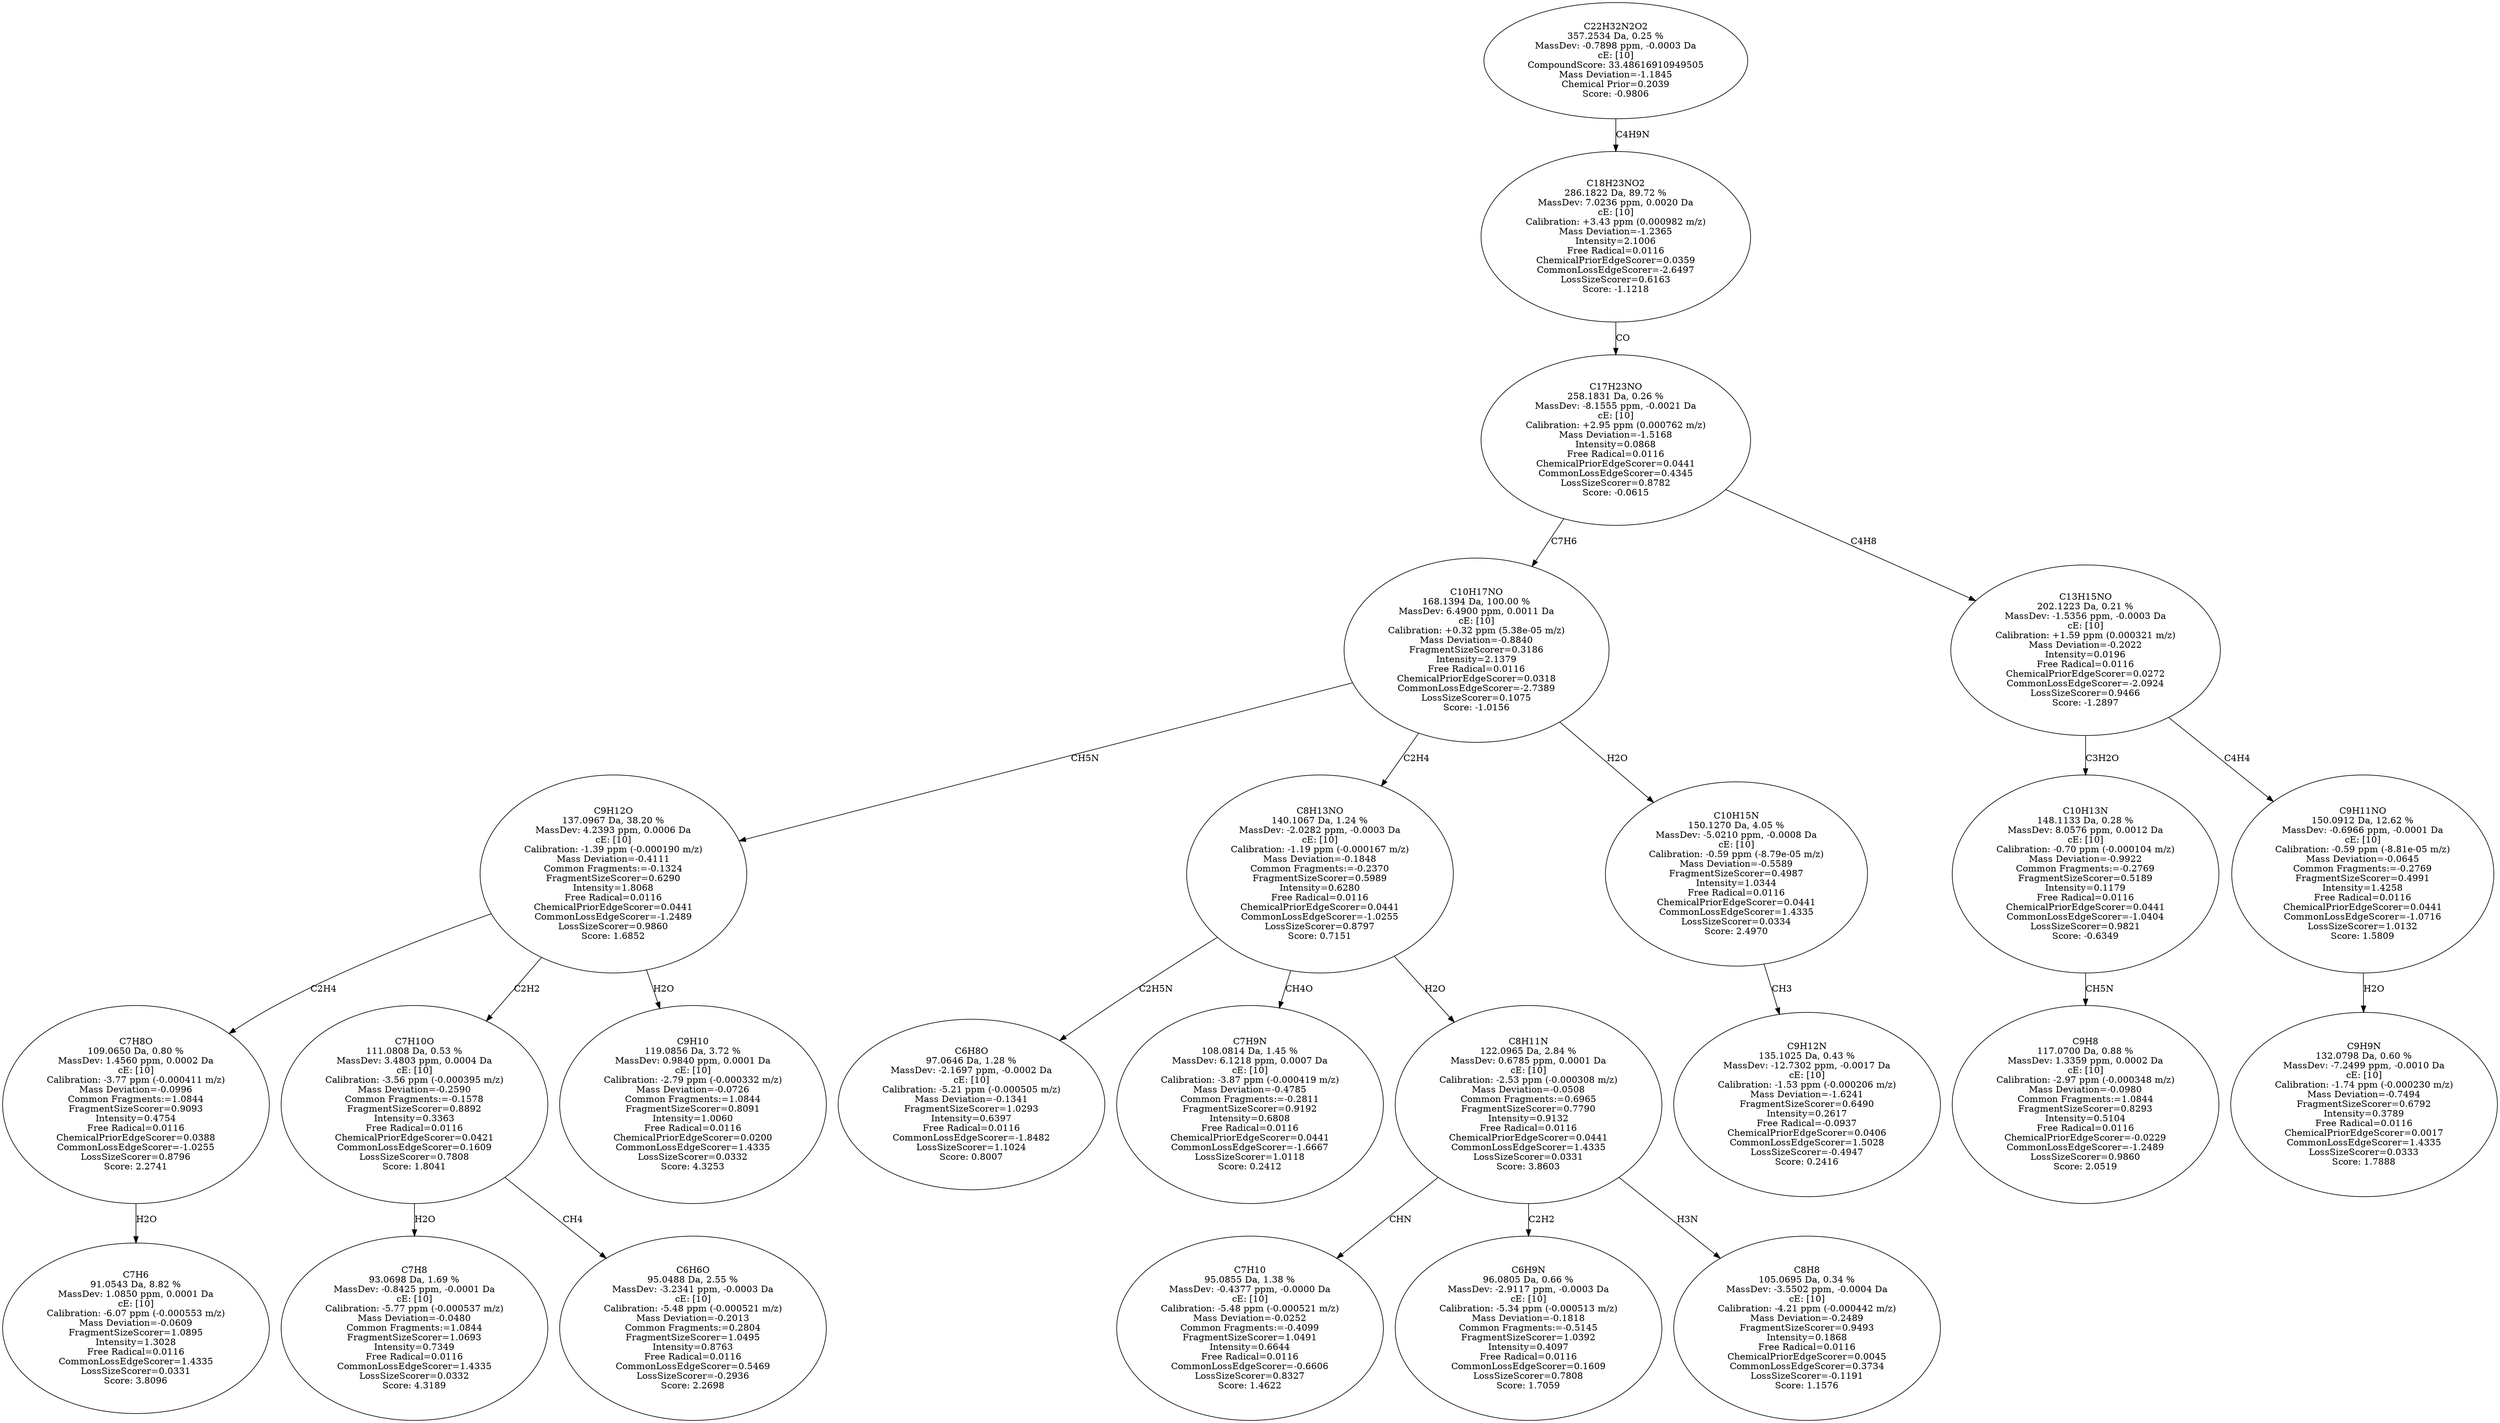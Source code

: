 strict digraph {
v1 [label="C7H6\n91.0543 Da, 8.82 %\nMassDev: 1.0850 ppm, 0.0001 Da\ncE: [10]\nCalibration: -6.07 ppm (-0.000553 m/z)\nMass Deviation=-0.0609\nFragmentSizeScorer=1.0895\nIntensity=1.3028\nFree Radical=0.0116\nCommonLossEdgeScorer=1.4335\nLossSizeScorer=0.0331\nScore: 3.8096"];
v2 [label="C7H8O\n109.0650 Da, 0.80 %\nMassDev: 1.4560 ppm, 0.0002 Da\ncE: [10]\nCalibration: -3.77 ppm (-0.000411 m/z)\nMass Deviation=-0.0996\nCommon Fragments:=1.0844\nFragmentSizeScorer=0.9093\nIntensity=0.4754\nFree Radical=0.0116\nChemicalPriorEdgeScorer=0.0388\nCommonLossEdgeScorer=-1.0255\nLossSizeScorer=0.8796\nScore: 2.2741"];
v3 [label="C7H8\n93.0698 Da, 1.69 %\nMassDev: -0.8425 ppm, -0.0001 Da\ncE: [10]\nCalibration: -5.77 ppm (-0.000537 m/z)\nMass Deviation=-0.0480\nCommon Fragments:=1.0844\nFragmentSizeScorer=1.0693\nIntensity=0.7349\nFree Radical=0.0116\nCommonLossEdgeScorer=1.4335\nLossSizeScorer=0.0332\nScore: 4.3189"];
v4 [label="C6H6O\n95.0488 Da, 2.55 %\nMassDev: -3.2341 ppm, -0.0003 Da\ncE: [10]\nCalibration: -5.48 ppm (-0.000521 m/z)\nMass Deviation=-0.2013\nCommon Fragments:=0.2804\nFragmentSizeScorer=1.0495\nIntensity=0.8763\nFree Radical=0.0116\nCommonLossEdgeScorer=0.5469\nLossSizeScorer=-0.2936\nScore: 2.2698"];
v5 [label="C7H10O\n111.0808 Da, 0.53 %\nMassDev: 3.4803 ppm, 0.0004 Da\ncE: [10]\nCalibration: -3.56 ppm (-0.000395 m/z)\nMass Deviation=-0.2590\nCommon Fragments:=-0.1578\nFragmentSizeScorer=0.8892\nIntensity=0.3363\nFree Radical=0.0116\nChemicalPriorEdgeScorer=0.0421\nCommonLossEdgeScorer=0.1609\nLossSizeScorer=0.7808\nScore: 1.8041"];
v6 [label="C9H10\n119.0856 Da, 3.72 %\nMassDev: 0.9840 ppm, 0.0001 Da\ncE: [10]\nCalibration: -2.79 ppm (-0.000332 m/z)\nMass Deviation=-0.0726\nCommon Fragments:=1.0844\nFragmentSizeScorer=0.8091\nIntensity=1.0060\nFree Radical=0.0116\nChemicalPriorEdgeScorer=0.0200\nCommonLossEdgeScorer=1.4335\nLossSizeScorer=0.0332\nScore: 4.3253"];
v7 [label="C9H12O\n137.0967 Da, 38.20 %\nMassDev: 4.2393 ppm, 0.0006 Da\ncE: [10]\nCalibration: -1.39 ppm (-0.000190 m/z)\nMass Deviation=-0.4111\nCommon Fragments:=-0.1324\nFragmentSizeScorer=0.6290\nIntensity=1.8068\nFree Radical=0.0116\nChemicalPriorEdgeScorer=0.0441\nCommonLossEdgeScorer=-1.2489\nLossSizeScorer=0.9860\nScore: 1.6852"];
v8 [label="C6H8O\n97.0646 Da, 1.28 %\nMassDev: -2.1697 ppm, -0.0002 Da\ncE: [10]\nCalibration: -5.21 ppm (-0.000505 m/z)\nMass Deviation=-0.1341\nFragmentSizeScorer=1.0293\nIntensity=0.6397\nFree Radical=0.0116\nCommonLossEdgeScorer=-1.8482\nLossSizeScorer=1.1024\nScore: 0.8007"];
v9 [label="C7H9N\n108.0814 Da, 1.45 %\nMassDev: 6.1218 ppm, 0.0007 Da\ncE: [10]\nCalibration: -3.87 ppm (-0.000419 m/z)\nMass Deviation=-0.4785\nCommon Fragments:=-0.2811\nFragmentSizeScorer=0.9192\nIntensity=0.6808\nFree Radical=0.0116\nChemicalPriorEdgeScorer=0.0441\nCommonLossEdgeScorer=-1.6667\nLossSizeScorer=1.0118\nScore: 0.2412"];
v10 [label="C7H10\n95.0855 Da, 1.38 %\nMassDev: -0.4377 ppm, -0.0000 Da\ncE: [10]\nCalibration: -5.48 ppm (-0.000521 m/z)\nMass Deviation=-0.0252\nCommon Fragments:=-0.4099\nFragmentSizeScorer=1.0491\nIntensity=0.6644\nFree Radical=0.0116\nCommonLossEdgeScorer=-0.6606\nLossSizeScorer=0.8327\nScore: 1.4622"];
v11 [label="C6H9N\n96.0805 Da, 0.66 %\nMassDev: -2.9117 ppm, -0.0003 Da\ncE: [10]\nCalibration: -5.34 ppm (-0.000513 m/z)\nMass Deviation=-0.1818\nCommon Fragments:=-0.5145\nFragmentSizeScorer=1.0392\nIntensity=0.4097\nFree Radical=0.0116\nCommonLossEdgeScorer=0.1609\nLossSizeScorer=0.7808\nScore: 1.7059"];
v12 [label="C8H8\n105.0695 Da, 0.34 %\nMassDev: -3.5502 ppm, -0.0004 Da\ncE: [10]\nCalibration: -4.21 ppm (-0.000442 m/z)\nMass Deviation=-0.2489\nFragmentSizeScorer=0.9493\nIntensity=0.1868\nFree Radical=0.0116\nChemicalPriorEdgeScorer=0.0045\nCommonLossEdgeScorer=0.3734\nLossSizeScorer=-0.1191\nScore: 1.1576"];
v13 [label="C8H11N\n122.0965 Da, 2.84 %\nMassDev: 0.6785 ppm, 0.0001 Da\ncE: [10]\nCalibration: -2.53 ppm (-0.000308 m/z)\nMass Deviation=-0.0508\nCommon Fragments:=0.6965\nFragmentSizeScorer=0.7790\nIntensity=0.9132\nFree Radical=0.0116\nChemicalPriorEdgeScorer=0.0441\nCommonLossEdgeScorer=1.4335\nLossSizeScorer=0.0331\nScore: 3.8603"];
v14 [label="C8H13NO\n140.1067 Da, 1.24 %\nMassDev: -2.0282 ppm, -0.0003 Da\ncE: [10]\nCalibration: -1.19 ppm (-0.000167 m/z)\nMass Deviation=-0.1848\nCommon Fragments:=-0.2370\nFragmentSizeScorer=0.5989\nIntensity=0.6280\nFree Radical=0.0116\nChemicalPriorEdgeScorer=0.0441\nCommonLossEdgeScorer=-1.0255\nLossSizeScorer=0.8797\nScore: 0.7151"];
v15 [label="C9H12N\n135.1025 Da, 0.43 %\nMassDev: -12.7302 ppm, -0.0017 Da\ncE: [10]\nCalibration: -1.53 ppm (-0.000206 m/z)\nMass Deviation=-1.6241\nFragmentSizeScorer=0.6490\nIntensity=0.2617\nFree Radical=-0.0937\nChemicalPriorEdgeScorer=0.0406\nCommonLossEdgeScorer=1.5028\nLossSizeScorer=-0.4947\nScore: 0.2416"];
v16 [label="C10H15N\n150.1270 Da, 4.05 %\nMassDev: -5.0210 ppm, -0.0008 Da\ncE: [10]\nCalibration: -0.59 ppm (-8.79e-05 m/z)\nMass Deviation=-0.5589\nFragmentSizeScorer=0.4987\nIntensity=1.0344\nFree Radical=0.0116\nChemicalPriorEdgeScorer=0.0441\nCommonLossEdgeScorer=1.4335\nLossSizeScorer=0.0334\nScore: 2.4970"];
v17 [label="C10H17NO\n168.1394 Da, 100.00 %\nMassDev: 6.4900 ppm, 0.0011 Da\ncE: [10]\nCalibration: +0.32 ppm (5.38e-05 m/z)\nMass Deviation=-0.8840\nFragmentSizeScorer=0.3186\nIntensity=2.1379\nFree Radical=0.0116\nChemicalPriorEdgeScorer=0.0318\nCommonLossEdgeScorer=-2.7389\nLossSizeScorer=0.1075\nScore: -1.0156"];
v18 [label="C9H8\n117.0700 Da, 0.88 %\nMassDev: 1.3359 ppm, 0.0002 Da\ncE: [10]\nCalibration: -2.97 ppm (-0.000348 m/z)\nMass Deviation=-0.0980\nCommon Fragments:=1.0844\nFragmentSizeScorer=0.8293\nIntensity=0.5104\nFree Radical=0.0116\nChemicalPriorEdgeScorer=-0.0229\nCommonLossEdgeScorer=-1.2489\nLossSizeScorer=0.9860\nScore: 2.0519"];
v19 [label="C10H13N\n148.1133 Da, 0.28 %\nMassDev: 8.0576 ppm, 0.0012 Da\ncE: [10]\nCalibration: -0.70 ppm (-0.000104 m/z)\nMass Deviation=-0.9922\nCommon Fragments:=-0.2769\nFragmentSizeScorer=0.5189\nIntensity=0.1179\nFree Radical=0.0116\nChemicalPriorEdgeScorer=0.0441\nCommonLossEdgeScorer=-1.0404\nLossSizeScorer=0.9821\nScore: -0.6349"];
v20 [label="C9H9N\n132.0798 Da, 0.60 %\nMassDev: -7.2499 ppm, -0.0010 Da\ncE: [10]\nCalibration: -1.74 ppm (-0.000230 m/z)\nMass Deviation=-0.7494\nFragmentSizeScorer=0.6792\nIntensity=0.3789\nFree Radical=0.0116\nChemicalPriorEdgeScorer=0.0017\nCommonLossEdgeScorer=1.4335\nLossSizeScorer=0.0333\nScore: 1.7888"];
v21 [label="C9H11NO\n150.0912 Da, 12.62 %\nMassDev: -0.6966 ppm, -0.0001 Da\ncE: [10]\nCalibration: -0.59 ppm (-8.81e-05 m/z)\nMass Deviation=-0.0645\nCommon Fragments:=-0.2769\nFragmentSizeScorer=0.4991\nIntensity=1.4258\nFree Radical=0.0116\nChemicalPriorEdgeScorer=0.0441\nCommonLossEdgeScorer=-1.0716\nLossSizeScorer=1.0132\nScore: 1.5809"];
v22 [label="C13H15NO\n202.1223 Da, 0.21 %\nMassDev: -1.5356 ppm, -0.0003 Da\ncE: [10]\nCalibration: +1.59 ppm (0.000321 m/z)\nMass Deviation=-0.2022\nIntensity=0.0196\nFree Radical=0.0116\nChemicalPriorEdgeScorer=0.0272\nCommonLossEdgeScorer=-2.0924\nLossSizeScorer=0.9466\nScore: -1.2897"];
v23 [label="C17H23NO\n258.1831 Da, 0.26 %\nMassDev: -8.1555 ppm, -0.0021 Da\ncE: [10]\nCalibration: +2.95 ppm (0.000762 m/z)\nMass Deviation=-1.5168\nIntensity=0.0868\nFree Radical=0.0116\nChemicalPriorEdgeScorer=0.0441\nCommonLossEdgeScorer=0.4345\nLossSizeScorer=0.8782\nScore: -0.0615"];
v24 [label="C18H23NO2\n286.1822 Da, 89.72 %\nMassDev: 7.0236 ppm, 0.0020 Da\ncE: [10]\nCalibration: +3.43 ppm (0.000982 m/z)\nMass Deviation=-1.2365\nIntensity=2.1006\nFree Radical=0.0116\nChemicalPriorEdgeScorer=0.0359\nCommonLossEdgeScorer=-2.6497\nLossSizeScorer=0.6163\nScore: -1.1218"];
v25 [label="C22H32N2O2\n357.2534 Da, 0.25 %\nMassDev: -0.7898 ppm, -0.0003 Da\ncE: [10]\nCompoundScore: 33.48616910949505\nMass Deviation=-1.1845\nChemical Prior=0.2039\nScore: -0.9806"];
v2 -> v1 [label="H2O"];
v7 -> v2 [label="C2H4"];
v5 -> v3 [label="H2O"];
v5 -> v4 [label="CH4"];
v7 -> v5 [label="C2H2"];
v7 -> v6 [label="H2O"];
v17 -> v7 [label="CH5N"];
v14 -> v8 [label="C2H5N"];
v14 -> v9 [label="CH4O"];
v13 -> v10 [label="CHN"];
v13 -> v11 [label="C2H2"];
v13 -> v12 [label="H3N"];
v14 -> v13 [label="H2O"];
v17 -> v14 [label="C2H4"];
v16 -> v15 [label="CH3"];
v17 -> v16 [label="H2O"];
v23 -> v17 [label="C7H6"];
v19 -> v18 [label="CH5N"];
v22 -> v19 [label="C3H2O"];
v21 -> v20 [label="H2O"];
v22 -> v21 [label="C4H4"];
v23 -> v22 [label="C4H8"];
v24 -> v23 [label="CO"];
v25 -> v24 [label="C4H9N"];
}